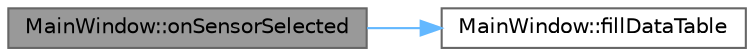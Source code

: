 digraph "MainWindow::onSensorSelected"
{
 // LATEX_PDF_SIZE
  bgcolor="transparent";
  edge [fontname=Helvetica,fontsize=10,labelfontname=Helvetica,labelfontsize=10];
  node [fontname=Helvetica,fontsize=10,shape=box,height=0.2,width=0.4];
  rankdir="LR";
  Node1 [id="Node000001",label="MainWindow::onSensorSelected",height=0.2,width=0.4,color="gray40", fillcolor="grey60", style="filled", fontcolor="black",tooltip="Slot wywoływany po wybraniu czujnika."];
  Node1 -> Node2 [id="edge1_Node000001_Node000002",color="steelblue1",style="solid",tooltip=" "];
  Node2 [id="Node000002",label="MainWindow::fillDataTable",height=0.2,width=0.4,color="grey40", fillcolor="white", style="filled",URL="$class_main_window.html#a13c092905d507965cf15d31c5d969cd2",tooltip="Wypełnia tabelę danymi pomiarowymi."];
}
